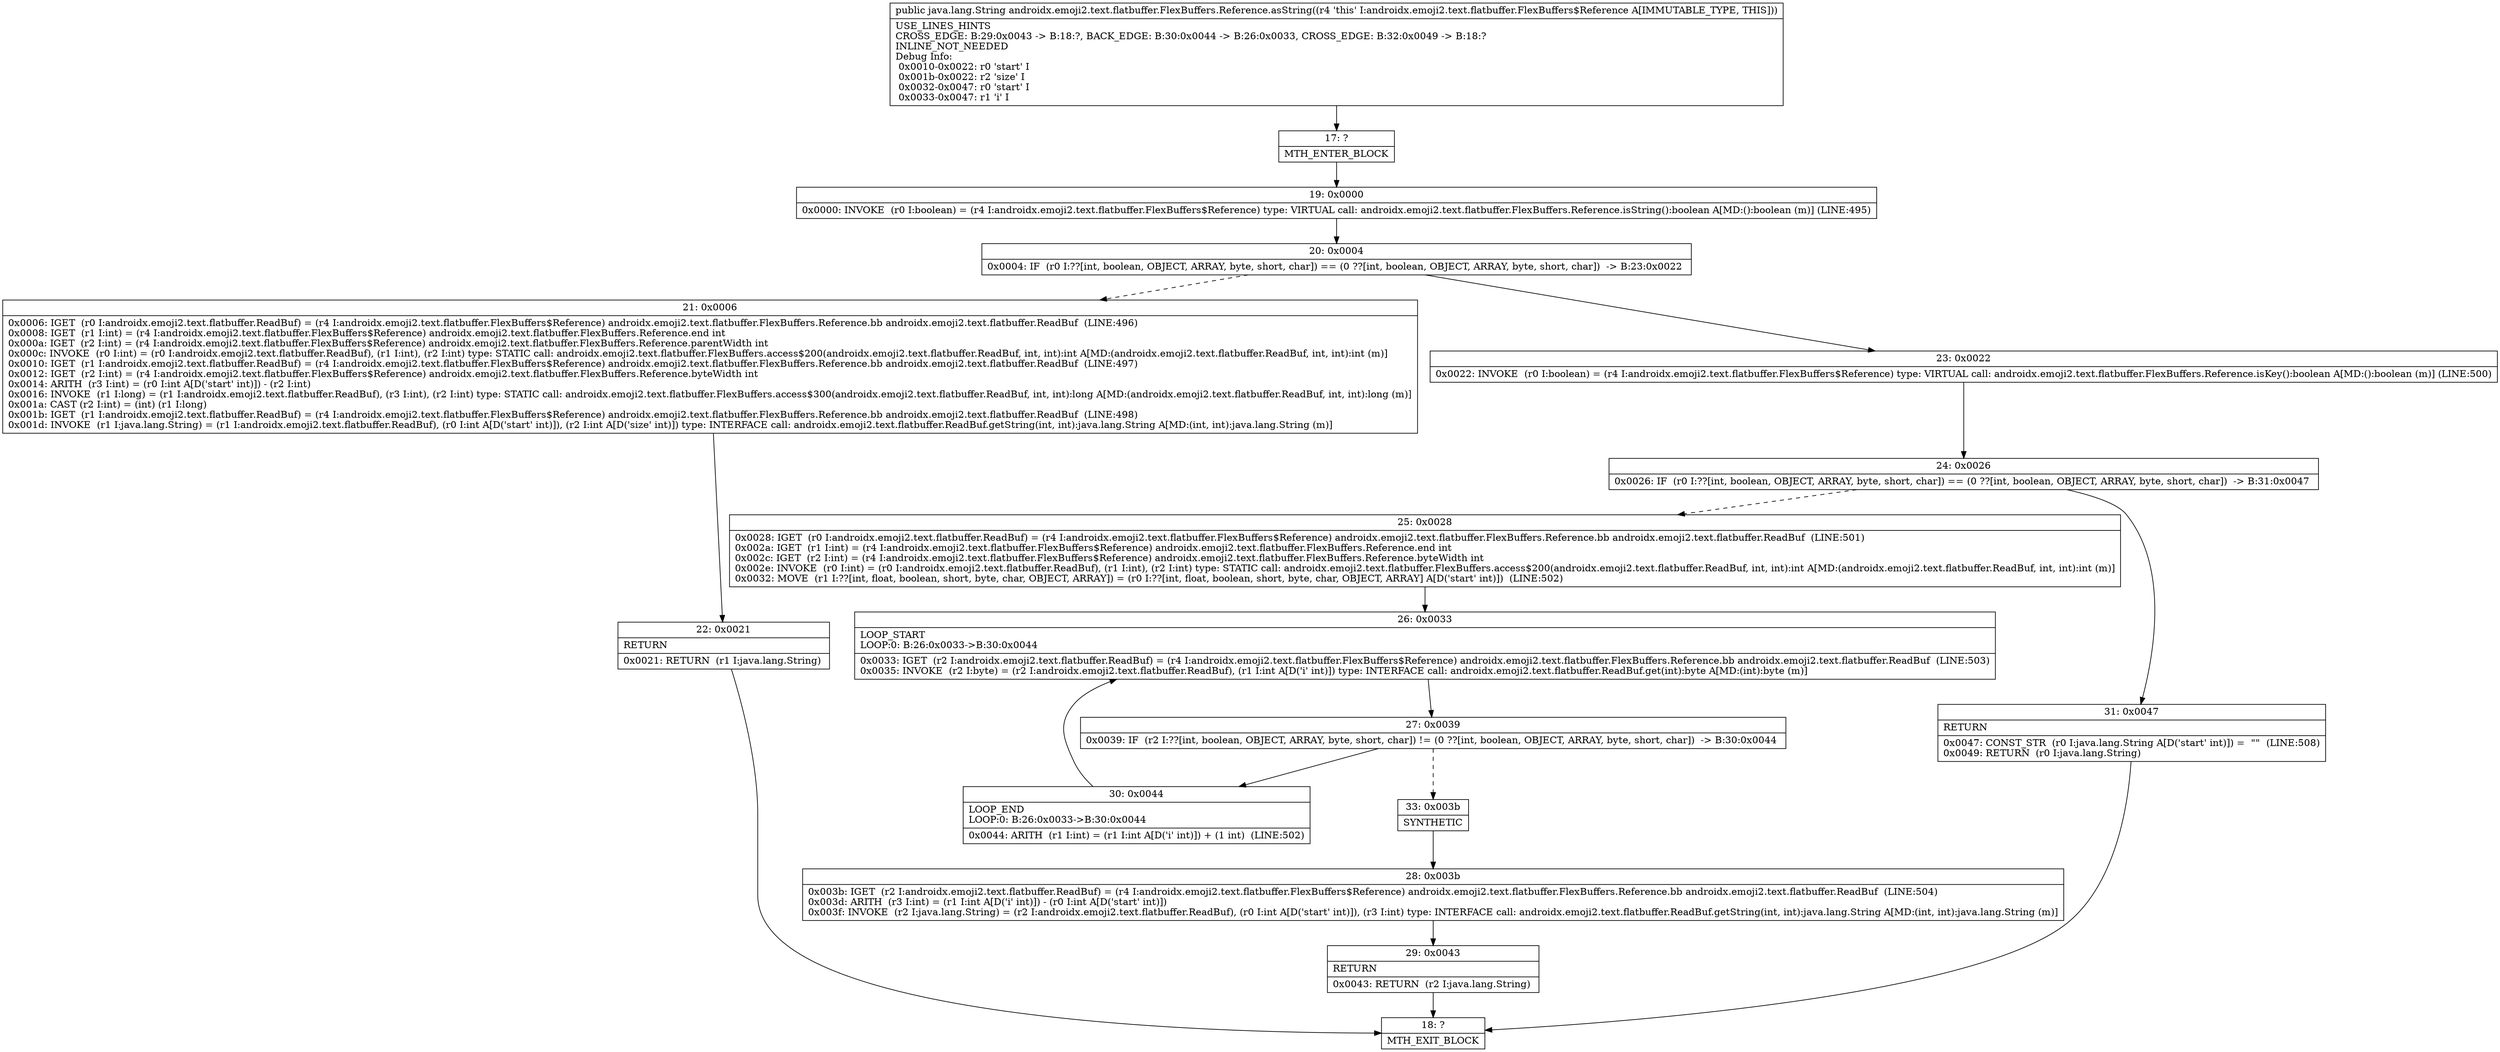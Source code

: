 digraph "CFG forandroidx.emoji2.text.flatbuffer.FlexBuffers.Reference.asString()Ljava\/lang\/String;" {
Node_17 [shape=record,label="{17\:\ ?|MTH_ENTER_BLOCK\l}"];
Node_19 [shape=record,label="{19\:\ 0x0000|0x0000: INVOKE  (r0 I:boolean) = (r4 I:androidx.emoji2.text.flatbuffer.FlexBuffers$Reference) type: VIRTUAL call: androidx.emoji2.text.flatbuffer.FlexBuffers.Reference.isString():boolean A[MD:():boolean (m)] (LINE:495)\l}"];
Node_20 [shape=record,label="{20\:\ 0x0004|0x0004: IF  (r0 I:??[int, boolean, OBJECT, ARRAY, byte, short, char]) == (0 ??[int, boolean, OBJECT, ARRAY, byte, short, char])  \-\> B:23:0x0022 \l}"];
Node_21 [shape=record,label="{21\:\ 0x0006|0x0006: IGET  (r0 I:androidx.emoji2.text.flatbuffer.ReadBuf) = (r4 I:androidx.emoji2.text.flatbuffer.FlexBuffers$Reference) androidx.emoji2.text.flatbuffer.FlexBuffers.Reference.bb androidx.emoji2.text.flatbuffer.ReadBuf  (LINE:496)\l0x0008: IGET  (r1 I:int) = (r4 I:androidx.emoji2.text.flatbuffer.FlexBuffers$Reference) androidx.emoji2.text.flatbuffer.FlexBuffers.Reference.end int \l0x000a: IGET  (r2 I:int) = (r4 I:androidx.emoji2.text.flatbuffer.FlexBuffers$Reference) androidx.emoji2.text.flatbuffer.FlexBuffers.Reference.parentWidth int \l0x000c: INVOKE  (r0 I:int) = (r0 I:androidx.emoji2.text.flatbuffer.ReadBuf), (r1 I:int), (r2 I:int) type: STATIC call: androidx.emoji2.text.flatbuffer.FlexBuffers.access$200(androidx.emoji2.text.flatbuffer.ReadBuf, int, int):int A[MD:(androidx.emoji2.text.flatbuffer.ReadBuf, int, int):int (m)]\l0x0010: IGET  (r1 I:androidx.emoji2.text.flatbuffer.ReadBuf) = (r4 I:androidx.emoji2.text.flatbuffer.FlexBuffers$Reference) androidx.emoji2.text.flatbuffer.FlexBuffers.Reference.bb androidx.emoji2.text.flatbuffer.ReadBuf  (LINE:497)\l0x0012: IGET  (r2 I:int) = (r4 I:androidx.emoji2.text.flatbuffer.FlexBuffers$Reference) androidx.emoji2.text.flatbuffer.FlexBuffers.Reference.byteWidth int \l0x0014: ARITH  (r3 I:int) = (r0 I:int A[D('start' int)]) \- (r2 I:int) \l0x0016: INVOKE  (r1 I:long) = (r1 I:androidx.emoji2.text.flatbuffer.ReadBuf), (r3 I:int), (r2 I:int) type: STATIC call: androidx.emoji2.text.flatbuffer.FlexBuffers.access$300(androidx.emoji2.text.flatbuffer.ReadBuf, int, int):long A[MD:(androidx.emoji2.text.flatbuffer.ReadBuf, int, int):long (m)]\l0x001a: CAST (r2 I:int) = (int) (r1 I:long) \l0x001b: IGET  (r1 I:androidx.emoji2.text.flatbuffer.ReadBuf) = (r4 I:androidx.emoji2.text.flatbuffer.FlexBuffers$Reference) androidx.emoji2.text.flatbuffer.FlexBuffers.Reference.bb androidx.emoji2.text.flatbuffer.ReadBuf  (LINE:498)\l0x001d: INVOKE  (r1 I:java.lang.String) = (r1 I:androidx.emoji2.text.flatbuffer.ReadBuf), (r0 I:int A[D('start' int)]), (r2 I:int A[D('size' int)]) type: INTERFACE call: androidx.emoji2.text.flatbuffer.ReadBuf.getString(int, int):java.lang.String A[MD:(int, int):java.lang.String (m)]\l}"];
Node_22 [shape=record,label="{22\:\ 0x0021|RETURN\l|0x0021: RETURN  (r1 I:java.lang.String) \l}"];
Node_18 [shape=record,label="{18\:\ ?|MTH_EXIT_BLOCK\l}"];
Node_23 [shape=record,label="{23\:\ 0x0022|0x0022: INVOKE  (r0 I:boolean) = (r4 I:androidx.emoji2.text.flatbuffer.FlexBuffers$Reference) type: VIRTUAL call: androidx.emoji2.text.flatbuffer.FlexBuffers.Reference.isKey():boolean A[MD:():boolean (m)] (LINE:500)\l}"];
Node_24 [shape=record,label="{24\:\ 0x0026|0x0026: IF  (r0 I:??[int, boolean, OBJECT, ARRAY, byte, short, char]) == (0 ??[int, boolean, OBJECT, ARRAY, byte, short, char])  \-\> B:31:0x0047 \l}"];
Node_25 [shape=record,label="{25\:\ 0x0028|0x0028: IGET  (r0 I:androidx.emoji2.text.flatbuffer.ReadBuf) = (r4 I:androidx.emoji2.text.flatbuffer.FlexBuffers$Reference) androidx.emoji2.text.flatbuffer.FlexBuffers.Reference.bb androidx.emoji2.text.flatbuffer.ReadBuf  (LINE:501)\l0x002a: IGET  (r1 I:int) = (r4 I:androidx.emoji2.text.flatbuffer.FlexBuffers$Reference) androidx.emoji2.text.flatbuffer.FlexBuffers.Reference.end int \l0x002c: IGET  (r2 I:int) = (r4 I:androidx.emoji2.text.flatbuffer.FlexBuffers$Reference) androidx.emoji2.text.flatbuffer.FlexBuffers.Reference.byteWidth int \l0x002e: INVOKE  (r0 I:int) = (r0 I:androidx.emoji2.text.flatbuffer.ReadBuf), (r1 I:int), (r2 I:int) type: STATIC call: androidx.emoji2.text.flatbuffer.FlexBuffers.access$200(androidx.emoji2.text.flatbuffer.ReadBuf, int, int):int A[MD:(androidx.emoji2.text.flatbuffer.ReadBuf, int, int):int (m)]\l0x0032: MOVE  (r1 I:??[int, float, boolean, short, byte, char, OBJECT, ARRAY]) = (r0 I:??[int, float, boolean, short, byte, char, OBJECT, ARRAY] A[D('start' int)])  (LINE:502)\l}"];
Node_26 [shape=record,label="{26\:\ 0x0033|LOOP_START\lLOOP:0: B:26:0x0033\-\>B:30:0x0044\l|0x0033: IGET  (r2 I:androidx.emoji2.text.flatbuffer.ReadBuf) = (r4 I:androidx.emoji2.text.flatbuffer.FlexBuffers$Reference) androidx.emoji2.text.flatbuffer.FlexBuffers.Reference.bb androidx.emoji2.text.flatbuffer.ReadBuf  (LINE:503)\l0x0035: INVOKE  (r2 I:byte) = (r2 I:androidx.emoji2.text.flatbuffer.ReadBuf), (r1 I:int A[D('i' int)]) type: INTERFACE call: androidx.emoji2.text.flatbuffer.ReadBuf.get(int):byte A[MD:(int):byte (m)]\l}"];
Node_27 [shape=record,label="{27\:\ 0x0039|0x0039: IF  (r2 I:??[int, boolean, OBJECT, ARRAY, byte, short, char]) != (0 ??[int, boolean, OBJECT, ARRAY, byte, short, char])  \-\> B:30:0x0044 \l}"];
Node_30 [shape=record,label="{30\:\ 0x0044|LOOP_END\lLOOP:0: B:26:0x0033\-\>B:30:0x0044\l|0x0044: ARITH  (r1 I:int) = (r1 I:int A[D('i' int)]) + (1 int)  (LINE:502)\l}"];
Node_33 [shape=record,label="{33\:\ 0x003b|SYNTHETIC\l}"];
Node_28 [shape=record,label="{28\:\ 0x003b|0x003b: IGET  (r2 I:androidx.emoji2.text.flatbuffer.ReadBuf) = (r4 I:androidx.emoji2.text.flatbuffer.FlexBuffers$Reference) androidx.emoji2.text.flatbuffer.FlexBuffers.Reference.bb androidx.emoji2.text.flatbuffer.ReadBuf  (LINE:504)\l0x003d: ARITH  (r3 I:int) = (r1 I:int A[D('i' int)]) \- (r0 I:int A[D('start' int)]) \l0x003f: INVOKE  (r2 I:java.lang.String) = (r2 I:androidx.emoji2.text.flatbuffer.ReadBuf), (r0 I:int A[D('start' int)]), (r3 I:int) type: INTERFACE call: androidx.emoji2.text.flatbuffer.ReadBuf.getString(int, int):java.lang.String A[MD:(int, int):java.lang.String (m)]\l}"];
Node_29 [shape=record,label="{29\:\ 0x0043|RETURN\l|0x0043: RETURN  (r2 I:java.lang.String) \l}"];
Node_31 [shape=record,label="{31\:\ 0x0047|RETURN\l|0x0047: CONST_STR  (r0 I:java.lang.String A[D('start' int)]) =  \"\"  (LINE:508)\l0x0049: RETURN  (r0 I:java.lang.String) \l}"];
MethodNode[shape=record,label="{public java.lang.String androidx.emoji2.text.flatbuffer.FlexBuffers.Reference.asString((r4 'this' I:androidx.emoji2.text.flatbuffer.FlexBuffers$Reference A[IMMUTABLE_TYPE, THIS]))  | USE_LINES_HINTS\lCROSS_EDGE: B:29:0x0043 \-\> B:18:?, BACK_EDGE: B:30:0x0044 \-\> B:26:0x0033, CROSS_EDGE: B:32:0x0049 \-\> B:18:?\lINLINE_NOT_NEEDED\lDebug Info:\l  0x0010\-0x0022: r0 'start' I\l  0x001b\-0x0022: r2 'size' I\l  0x0032\-0x0047: r0 'start' I\l  0x0033\-0x0047: r1 'i' I\l}"];
MethodNode -> Node_17;Node_17 -> Node_19;
Node_19 -> Node_20;
Node_20 -> Node_21[style=dashed];
Node_20 -> Node_23;
Node_21 -> Node_22;
Node_22 -> Node_18;
Node_23 -> Node_24;
Node_24 -> Node_25[style=dashed];
Node_24 -> Node_31;
Node_25 -> Node_26;
Node_26 -> Node_27;
Node_27 -> Node_30;
Node_27 -> Node_33[style=dashed];
Node_30 -> Node_26;
Node_33 -> Node_28;
Node_28 -> Node_29;
Node_29 -> Node_18;
Node_31 -> Node_18;
}

